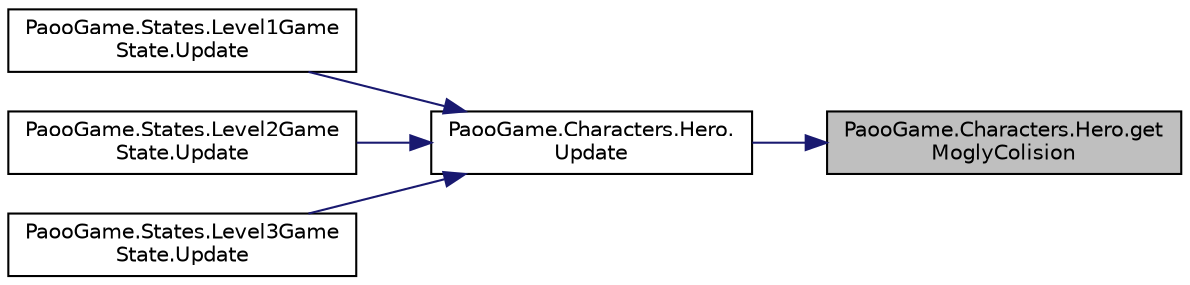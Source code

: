 digraph "PaooGame.Characters.Hero.getMoglyColision"
{
 // LATEX_PDF_SIZE
  edge [fontname="Helvetica",fontsize="10",labelfontname="Helvetica",labelfontsize="10"];
  node [fontname="Helvetica",fontsize="10",shape=record];
  rankdir="RL";
  Node1 [label="PaooGame.Characters.Hero.get\lMoglyColision",height=0.2,width=0.4,color="black", fillcolor="grey75", style="filled", fontcolor="black",tooltip="Se returneaza coliziunile cu Mogly."];
  Node1 -> Node2 [dir="back",color="midnightblue",fontsize="10",style="solid"];
  Node2 [label="PaooGame.Characters.Hero.\lUpdate",height=0.2,width=0.4,color="black", fillcolor="white", style="filled",URL="$class_paoo_game_1_1_characters_1_1_hero.html#aa3b509e5ee41c2d0c59256d593103a13",tooltip="Se actualizeaza pozitia prin mutare si viata."];
  Node2 -> Node3 [dir="back",color="midnightblue",fontsize="10",style="solid"];
  Node3 [label="PaooGame.States.Level1Game\lState.Update",height=0.2,width=0.4,color="black", fillcolor="white", style="filled",URL="$class_paoo_game_1_1_states_1_1_level1_game_state.html#adcfbf27e52b7e7678289dff4b33b04eb",tooltip="Actualizeaza starea curenta a meniului."];
  Node2 -> Node4 [dir="back",color="midnightblue",fontsize="10",style="solid"];
  Node4 [label="PaooGame.States.Level2Game\lState.Update",height=0.2,width=0.4,color="black", fillcolor="white", style="filled",URL="$class_paoo_game_1_1_states_1_1_level2_game_state.html#a6941f67fbe2b052f12bdb91f220780f6",tooltip="Actualizeaza starea curenta a nivelului 2."];
  Node2 -> Node5 [dir="back",color="midnightblue",fontsize="10",style="solid"];
  Node5 [label="PaooGame.States.Level3Game\lState.Update",height=0.2,width=0.4,color="black", fillcolor="white", style="filled",URL="$class_paoo_game_1_1_states_1_1_level3_game_state.html#ab95ee73d642506adb84fb58bb63b9866",tooltip="Actualizeaza starea curenta a nivelului."];
}
